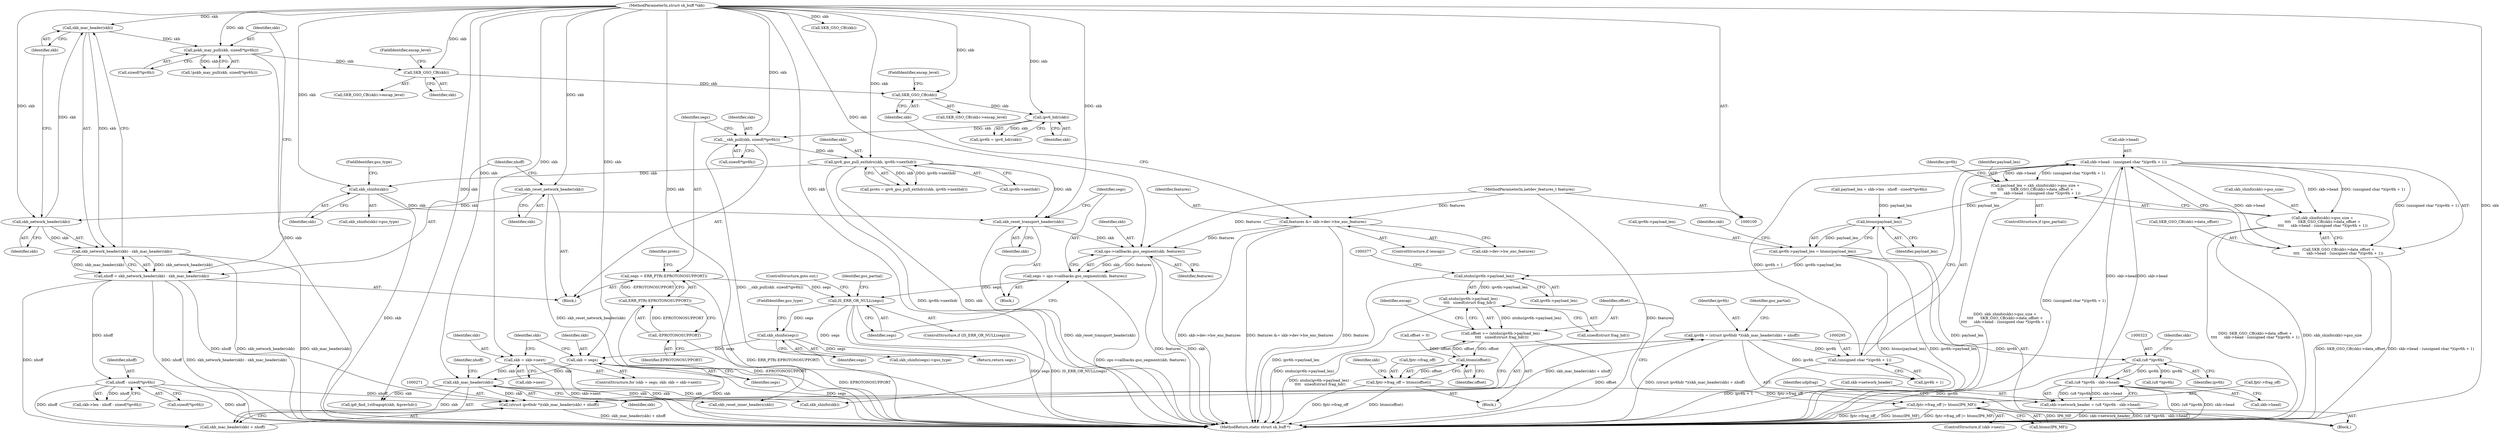 digraph "0_linux_2423496af35d94a87156b063ea5cedffc10a70a1@pointer" {
"1000290" [label="(Call,skb->head - (unsigned char *)(ipv6h + 1))"];
"1000321" [label="(Call,(u8 *)ipv6h - skb->head)"];
"1000322" [label="(Call,(u8 *)ipv6h)"];
"1000268" [label="(Call,ipv6h = (struct ipv6hdr *)(skb_mac_header(skb) + nhoff))"];
"1000270" [label="(Call,(struct ipv6hdr *)(skb_mac_header(skb) + nhoff))"];
"1000273" [label="(Call,skb_mac_header(skb))"];
"1000258" [label="(Call,skb = segs)"];
"1000253" [label="(Call,skb_shinfo(segs))"];
"1000244" [label="(Call,IS_ERR_OR_NULL(segs))"];
"1000177" [label="(Call,segs = ERR_PTR(-EPROTONOSUPPORT))"];
"1000179" [label="(Call,ERR_PTR(-EPROTONOSUPPORT))"];
"1000180" [label="(Call,-EPROTONOSUPPORT)"];
"1000238" [label="(Call,segs = ops->callbacks.gso_segment(skb, features))"];
"1000240" [label="(Call,ops->callbacks.gso_segment(skb, features))"];
"1000236" [label="(Call,skb_reset_transport_header(skb))"];
"1000184" [label="(Call,ipv6_gso_pull_exthdrs(skb, ipv6h->nexthdr))"];
"1000172" [label="(Call,__skb_pull(skb, sizeof(*ipv6h)))"];
"1000170" [label="(Call,ipv6_hdr(skb))"];
"1000162" [label="(Call,SKB_GSO_CB(skb))"];
"1000147" [label="(Call,SKB_GSO_CB(skb))"];
"1000137" [label="(Call,pskb_may_pull(skb, sizeof(*ipv6h)))"];
"1000132" [label="(Call,skb_mac_header(skb))"];
"1000130" [label="(Call,skb_network_header(skb))"];
"1000125" [label="(Call,skb_reset_network_header(skb))"];
"1000101" [label="(MethodParameterIn,struct sk_buff *skb)"];
"1000196" [label="(Call,skb_shinfo(skb))"];
"1000153" [label="(Call,features &= skb->dev->hw_enc_features)"];
"1000102" [label="(MethodParameterIn,netdev_features_t features)"];
"1000262" [label="(Call,skb = skb->next)"];
"1000306" [label="(Call,nhoff - sizeof(*ipv6h))"];
"1000127" [label="(Call,nhoff = skb_network_header(skb) - skb_mac_header(skb))"];
"1000129" [label="(Call,skb_network_header(skb) - skb_mac_header(skb))"];
"1000290" [label="(Call,skb->head - (unsigned char *)(ipv6h + 1))"];
"1000294" [label="(Call,(unsigned char *)(ipv6h + 1))"];
"1000278" [label="(Call,payload_len = skb_shinfo(skb)->gso_size +\n\t\t\t\t      SKB_GSO_CB(skb)->data_offset +\n\t\t\t\t      skb->head - (unsigned char *)(ipv6h + 1))"];
"1000315" [label="(Call,htons(payload_len))"];
"1000311" [label="(Call,ipv6h->payload_len = htons(payload_len))"];
"1000372" [label="(Call,ntohs(ipv6h->payload_len))"];
"1000371" [label="(Call,ntohs(ipv6h->payload_len) -\n\t\t\t\t   sizeof(struct frag_hdr))"];
"1000369" [label="(Call,offset += (ntohs(ipv6h->payload_len) -\n\t\t\t\t   sizeof(struct frag_hdr)))"];
"1000357" [label="(Call,htons(offset))"];
"1000353" [label="(Call,fptr->frag_off = htons(offset))"];
"1000363" [label="(Call,fptr->frag_off |= htons(IP6_MF))"];
"1000280" [label="(Call,skb_shinfo(skb)->gso_size +\n\t\t\t\t      SKB_GSO_CB(skb)->data_offset +\n\t\t\t\t      skb->head - (unsigned char *)(ipv6h + 1))"];
"1000285" [label="(Call,SKB_GSO_CB(skb)->data_offset +\n\t\t\t\t      skb->head - (unsigned char *)(ipv6h + 1))"];
"1000317" [label="(Call,skb->network_header = (u8 *)ipv6h - skb->head)"];
"1000171" [label="(Identifier,skb)"];
"1000307" [label="(Identifier,nhoff)"];
"1000162" [label="(Call,SKB_GSO_CB(skb))"];
"1000324" [label="(Identifier,ipv6h)"];
"1000129" [label="(Call,skb_network_header(skb) - skb_mac_header(skb))"];
"1000277" [label="(Identifier,gso_partial)"];
"1000287" [label="(Call,SKB_GSO_CB(skb))"];
"1000184" [label="(Call,ipv6_gso_pull_exthdrs(skb, ipv6h->nexthdr))"];
"1000330" [label="(Block,)"];
"1000353" [label="(Call,fptr->frag_off = htons(offset))"];
"1000254" [label="(Identifier,segs)"];
"1000302" [label="(Call,skb->len - nhoff - sizeof(*ipv6h))"];
"1000269" [label="(Identifier,ipv6h)"];
"1000243" [label="(ControlStructure,if (IS_ERR_OR_NULL(segs)))"];
"1000300" [label="(Call,payload_len = skb->len - nhoff - sizeof(*ipv6h))"];
"1000296" [label="(Call,ipv6h + 1)"];
"1000139" [label="(Call,sizeof(*ipv6h))"];
"1000242" [label="(Identifier,features)"];
"1000272" [label="(Call,skb_mac_header(skb) + nhoff)"];
"1000262" [label="(Call,skb = skb->next)"];
"1000255" [label="(FieldIdentifier,gso_type)"];
"1000186" [label="(Call,ipv6h->nexthdr)"];
"1000260" [label="(Identifier,segs)"];
"1000267" [label="(Block,)"];
"1000183" [label="(Identifier,proto)"];
"1000138" [label="(Identifier,skb)"];
"1000354" [label="(Call,fptr->frag_off)"];
"1000326" [label="(Identifier,skb)"];
"1000321" [label="(Call,(u8 *)ipv6h - skb->head)"];
"1000154" [label="(Identifier,features)"];
"1000172" [label="(Call,__skb_pull(skb, sizeof(*ipv6h)))"];
"1000103" [label="(Block,)"];
"1000244" [label="(Call,IS_ERR_OR_NULL(segs))"];
"1000281" [label="(Call,skb_shinfo(skb)->gso_size)"];
"1000181" [label="(Identifier,EPROTONOSUPPORT)"];
"1000168" [label="(Call,ipv6h = ipv6_hdr(skb))"];
"1000274" [label="(Identifier,skb)"];
"1000174" [label="(Call,sizeof(*ipv6h))"];
"1000248" [label="(Identifier,gso_partial)"];
"1000361" [label="(Identifier,skb)"];
"1000137" [label="(Call,pskb_may_pull(skb, sizeof(*ipv6h)))"];
"1000372" [label="(Call,ntohs(ipv6h->payload_len))"];
"1000261" [label="(Identifier,skb)"];
"1000318" [label="(Call,skb->network_header)"];
"1000258" [label="(Call,skb = segs)"];
"1000147" [label="(Call,SKB_GSO_CB(skb))"];
"1000146" [label="(Call,SKB_GSO_CB(skb)->encap_level)"];
"1000273" [label="(Call,skb_mac_header(skb))"];
"1000268" [label="(Call,ipv6h = (struct ipv6hdr *)(skb_mac_header(skb) + nhoff))"];
"1000198" [label="(FieldIdentifier,gso_type)"];
"1000349" [label="(Call,(u8 *)ipv6h)"];
"1000306" [label="(Call,nhoff - sizeof(*ipv6h))"];
"1000127" [label="(Call,nhoff = skb_network_header(skb) - skb_mac_header(skb))"];
"1000241" [label="(Identifier,skb)"];
"1000380" [label="(Call,skb_reset_inner_headers(skb))"];
"1000178" [label="(Identifier,segs)"];
"1000311" [label="(Call,ipv6h->payload_len = htons(payload_len))"];
"1000270" [label="(Call,(struct ipv6hdr *)(skb_mac_header(skb) + nhoff))"];
"1000275" [label="(Identifier,nhoff)"];
"1000170" [label="(Call,ipv6_hdr(skb))"];
"1000161" [label="(Call,SKB_GSO_CB(skb)->encap_level)"];
"1000367" [label="(Call,htons(IP6_MF))"];
"1000371" [label="(Call,ntohs(ipv6h->payload_len) -\n\t\t\t\t   sizeof(struct frag_hdr))"];
"1000286" [label="(Call,SKB_GSO_CB(skb)->data_offset)"];
"1000359" [label="(ControlStructure,if (skb->next))"];
"1000173" [label="(Identifier,skb)"];
"1000128" [label="(Identifier,nhoff)"];
"1000376" [label="(Call,sizeof(struct frag_hdr))"];
"1000259" [label="(Identifier,skb)"];
"1000357" [label="(Call,htons(offset))"];
"1000385" [label="(MethodReturn,static struct sk_buff *)"];
"1000322" [label="(Call,(u8 *)ipv6h)"];
"1000315" [label="(Call,htons(payload_len))"];
"1000240" [label="(Call,ops->callbacks.gso_segment(skb, features))"];
"1000236" [label="(Call,skb_reset_transport_header(skb))"];
"1000280" [label="(Call,skb_shinfo(skb)->gso_size +\n\t\t\t\t      SKB_GSO_CB(skb)->data_offset +\n\t\t\t\t      skb->head - (unsigned char *)(ipv6h + 1))"];
"1000235" [label="(Block,)"];
"1000290" [label="(Call,skb->head - (unsigned char *)(ipv6h + 1))"];
"1000196" [label="(Call,skb_shinfo(skb))"];
"1000316" [label="(Identifier,payload_len)"];
"1000252" [label="(Call,skb_shinfo(segs)->gso_type)"];
"1000151" [label="(ControlStructure,if (encap))"];
"1000126" [label="(Identifier,skb)"];
"1000153" [label="(Call,features &= skb->dev->hw_enc_features)"];
"1000294" [label="(Call,(unsigned char *)(ipv6h + 1))"];
"1000164" [label="(FieldIdentifier,encap_level)"];
"1000370" [label="(Identifier,offset)"];
"1000383" [label="(Return,return segs;)"];
"1000364" [label="(Call,fptr->frag_off)"];
"1000373" [label="(Call,ipv6h->payload_len)"];
"1000177" [label="(Call,segs = ERR_PTR(-EPROTONOSUPPORT))"];
"1000195" [label="(Call,skb_shinfo(skb)->gso_type)"];
"1000182" [label="(Call,proto = ipv6_gso_pull_exthdrs(skb, ipv6h->nexthdr))"];
"1000257" [label="(ControlStructure,for (skb = segs; skb; skb = skb->next))"];
"1000245" [label="(Identifier,segs)"];
"1000131" [label="(Identifier,skb)"];
"1000132" [label="(Call,skb_mac_header(skb))"];
"1000363" [label="(Call,fptr->frag_off |= htons(IP6_MF))"];
"1000278" [label="(Call,payload_len = skb_shinfo(skb)->gso_size +\n\t\t\t\t      SKB_GSO_CB(skb)->data_offset +\n\t\t\t\t      skb->head - (unsigned char *)(ipv6h + 1))"];
"1000148" [label="(Identifier,skb)"];
"1000179" [label="(Call,ERR_PTR(-EPROTONOSUPPORT))"];
"1000279" [label="(Identifier,payload_len)"];
"1000237" [label="(Identifier,skb)"];
"1000246" [label="(ControlStructure,goto out;)"];
"1000369" [label="(Call,offset += (ntohs(ipv6h->payload_len) -\n\t\t\t\t   sizeof(struct frag_hdr)))"];
"1000285" [label="(Call,SKB_GSO_CB(skb)->data_offset +\n\t\t\t\t      skb->head - (unsigned char *)(ipv6h + 1))"];
"1000325" [label="(Call,skb->head)"];
"1000185" [label="(Identifier,skb)"];
"1000130" [label="(Call,skb_network_header(skb))"];
"1000312" [label="(Call,ipv6h->payload_len)"];
"1000238" [label="(Call,segs = ops->callbacks.gso_segment(skb, features))"];
"1000308" [label="(Call,sizeof(*ipv6h))"];
"1000149" [label="(FieldIdentifier,encap_level)"];
"1000102" [label="(MethodParameterIn,netdev_features_t features)"];
"1000253" [label="(Call,skb_shinfo(segs))"];
"1000291" [label="(Call,skb->head)"];
"1000317" [label="(Call,skb->network_header = (u8 *)ipv6h - skb->head)"];
"1000329" [label="(Identifier,udpfrag)"];
"1000197" [label="(Identifier,skb)"];
"1000101" [label="(MethodParameterIn,struct sk_buff *skb)"];
"1000180" [label="(Call,-EPROTONOSUPPORT)"];
"1000276" [label="(ControlStructure,if (gso_partial))"];
"1000118" [label="(Call,offset = 0)"];
"1000282" [label="(Call,skb_shinfo(skb))"];
"1000125" [label="(Call,skb_reset_network_header(skb))"];
"1000358" [label="(Identifier,offset)"];
"1000163" [label="(Identifier,skb)"];
"1000264" [label="(Call,skb->next)"];
"1000313" [label="(Identifier,ipv6h)"];
"1000136" [label="(Call,!pskb_may_pull(skb, sizeof(*ipv6h)))"];
"1000379" [label="(Identifier,encap)"];
"1000155" [label="(Call,skb->dev->hw_enc_features)"];
"1000133" [label="(Identifier,skb)"];
"1000263" [label="(Identifier,skb)"];
"1000319" [label="(Identifier,skb)"];
"1000333" [label="(Call,ip6_find_1stfragopt(skb, &prevhdr))"];
"1000239" [label="(Identifier,segs)"];
"1000290" -> "1000285"  [label="AST: "];
"1000290" -> "1000294"  [label="CFG: "];
"1000291" -> "1000290"  [label="AST: "];
"1000294" -> "1000290"  [label="AST: "];
"1000285" -> "1000290"  [label="CFG: "];
"1000290" -> "1000385"  [label="DDG: (unsigned char *)(ipv6h + 1)"];
"1000290" -> "1000278"  [label="DDG: skb->head"];
"1000290" -> "1000278"  [label="DDG: (unsigned char *)(ipv6h + 1)"];
"1000290" -> "1000280"  [label="DDG: skb->head"];
"1000290" -> "1000280"  [label="DDG: (unsigned char *)(ipv6h + 1)"];
"1000290" -> "1000285"  [label="DDG: skb->head"];
"1000290" -> "1000285"  [label="DDG: (unsigned char *)(ipv6h + 1)"];
"1000321" -> "1000290"  [label="DDG: skb->head"];
"1000294" -> "1000290"  [label="DDG: ipv6h + 1"];
"1000290" -> "1000321"  [label="DDG: skb->head"];
"1000321" -> "1000317"  [label="AST: "];
"1000321" -> "1000325"  [label="CFG: "];
"1000322" -> "1000321"  [label="AST: "];
"1000325" -> "1000321"  [label="AST: "];
"1000317" -> "1000321"  [label="CFG: "];
"1000321" -> "1000385"  [label="DDG: (u8 *)ipv6h"];
"1000321" -> "1000385"  [label="DDG: skb->head"];
"1000321" -> "1000317"  [label="DDG: (u8 *)ipv6h"];
"1000321" -> "1000317"  [label="DDG: skb->head"];
"1000322" -> "1000321"  [label="DDG: ipv6h"];
"1000322" -> "1000324"  [label="CFG: "];
"1000323" -> "1000322"  [label="AST: "];
"1000324" -> "1000322"  [label="AST: "];
"1000326" -> "1000322"  [label="CFG: "];
"1000322" -> "1000385"  [label="DDG: ipv6h"];
"1000268" -> "1000322"  [label="DDG: ipv6h"];
"1000322" -> "1000349"  [label="DDG: ipv6h"];
"1000268" -> "1000267"  [label="AST: "];
"1000268" -> "1000270"  [label="CFG: "];
"1000269" -> "1000268"  [label="AST: "];
"1000270" -> "1000268"  [label="AST: "];
"1000277" -> "1000268"  [label="CFG: "];
"1000268" -> "1000385"  [label="DDG: (struct ipv6hdr *)(skb_mac_header(skb) + nhoff)"];
"1000270" -> "1000268"  [label="DDG: skb_mac_header(skb) + nhoff"];
"1000268" -> "1000294"  [label="DDG: ipv6h"];
"1000268" -> "1000296"  [label="DDG: ipv6h"];
"1000270" -> "1000272"  [label="CFG: "];
"1000271" -> "1000270"  [label="AST: "];
"1000272" -> "1000270"  [label="AST: "];
"1000270" -> "1000385"  [label="DDG: skb_mac_header(skb) + nhoff"];
"1000273" -> "1000270"  [label="DDG: skb"];
"1000306" -> "1000270"  [label="DDG: nhoff"];
"1000127" -> "1000270"  [label="DDG: nhoff"];
"1000273" -> "1000272"  [label="AST: "];
"1000273" -> "1000274"  [label="CFG: "];
"1000274" -> "1000273"  [label="AST: "];
"1000275" -> "1000273"  [label="CFG: "];
"1000273" -> "1000272"  [label="DDG: skb"];
"1000258" -> "1000273"  [label="DDG: skb"];
"1000262" -> "1000273"  [label="DDG: skb"];
"1000101" -> "1000273"  [label="DDG: skb"];
"1000273" -> "1000282"  [label="DDG: skb"];
"1000273" -> "1000333"  [label="DDG: skb"];
"1000273" -> "1000380"  [label="DDG: skb"];
"1000258" -> "1000257"  [label="AST: "];
"1000258" -> "1000260"  [label="CFG: "];
"1000259" -> "1000258"  [label="AST: "];
"1000260" -> "1000258"  [label="AST: "];
"1000261" -> "1000258"  [label="CFG: "];
"1000258" -> "1000385"  [label="DDG: skb"];
"1000258" -> "1000385"  [label="DDG: segs"];
"1000253" -> "1000258"  [label="DDG: segs"];
"1000101" -> "1000258"  [label="DDG: skb"];
"1000253" -> "1000252"  [label="AST: "];
"1000253" -> "1000254"  [label="CFG: "];
"1000254" -> "1000253"  [label="AST: "];
"1000255" -> "1000253"  [label="CFG: "];
"1000244" -> "1000253"  [label="DDG: segs"];
"1000253" -> "1000383"  [label="DDG: segs"];
"1000244" -> "1000243"  [label="AST: "];
"1000244" -> "1000245"  [label="CFG: "];
"1000245" -> "1000244"  [label="AST: "];
"1000246" -> "1000244"  [label="CFG: "];
"1000248" -> "1000244"  [label="CFG: "];
"1000244" -> "1000385"  [label="DDG: IS_ERR_OR_NULL(segs)"];
"1000244" -> "1000385"  [label="DDG: segs"];
"1000177" -> "1000244"  [label="DDG: segs"];
"1000238" -> "1000244"  [label="DDG: segs"];
"1000244" -> "1000383"  [label="DDG: segs"];
"1000177" -> "1000103"  [label="AST: "];
"1000177" -> "1000179"  [label="CFG: "];
"1000178" -> "1000177"  [label="AST: "];
"1000179" -> "1000177"  [label="AST: "];
"1000183" -> "1000177"  [label="CFG: "];
"1000177" -> "1000385"  [label="DDG: ERR_PTR(-EPROTONOSUPPORT)"];
"1000179" -> "1000177"  [label="DDG: -EPROTONOSUPPORT"];
"1000179" -> "1000180"  [label="CFG: "];
"1000180" -> "1000179"  [label="AST: "];
"1000179" -> "1000385"  [label="DDG: -EPROTONOSUPPORT"];
"1000180" -> "1000179"  [label="DDG: EPROTONOSUPPORT"];
"1000180" -> "1000181"  [label="CFG: "];
"1000181" -> "1000180"  [label="AST: "];
"1000180" -> "1000385"  [label="DDG: EPROTONOSUPPORT"];
"1000238" -> "1000235"  [label="AST: "];
"1000238" -> "1000240"  [label="CFG: "];
"1000239" -> "1000238"  [label="AST: "];
"1000240" -> "1000238"  [label="AST: "];
"1000245" -> "1000238"  [label="CFG: "];
"1000238" -> "1000385"  [label="DDG: ops->callbacks.gso_segment(skb, features)"];
"1000240" -> "1000238"  [label="DDG: skb"];
"1000240" -> "1000238"  [label="DDG: features"];
"1000240" -> "1000242"  [label="CFG: "];
"1000241" -> "1000240"  [label="AST: "];
"1000242" -> "1000240"  [label="AST: "];
"1000240" -> "1000385"  [label="DDG: features"];
"1000240" -> "1000385"  [label="DDG: skb"];
"1000236" -> "1000240"  [label="DDG: skb"];
"1000101" -> "1000240"  [label="DDG: skb"];
"1000153" -> "1000240"  [label="DDG: features"];
"1000102" -> "1000240"  [label="DDG: features"];
"1000236" -> "1000235"  [label="AST: "];
"1000236" -> "1000237"  [label="CFG: "];
"1000237" -> "1000236"  [label="AST: "];
"1000239" -> "1000236"  [label="CFG: "];
"1000236" -> "1000385"  [label="DDG: skb_reset_transport_header(skb)"];
"1000184" -> "1000236"  [label="DDG: skb"];
"1000196" -> "1000236"  [label="DDG: skb"];
"1000101" -> "1000236"  [label="DDG: skb"];
"1000184" -> "1000182"  [label="AST: "];
"1000184" -> "1000186"  [label="CFG: "];
"1000185" -> "1000184"  [label="AST: "];
"1000186" -> "1000184"  [label="AST: "];
"1000182" -> "1000184"  [label="CFG: "];
"1000184" -> "1000385"  [label="DDG: ipv6h->nexthdr"];
"1000184" -> "1000385"  [label="DDG: skb"];
"1000184" -> "1000182"  [label="DDG: skb"];
"1000184" -> "1000182"  [label="DDG: ipv6h->nexthdr"];
"1000172" -> "1000184"  [label="DDG: skb"];
"1000101" -> "1000184"  [label="DDG: skb"];
"1000184" -> "1000196"  [label="DDG: skb"];
"1000172" -> "1000103"  [label="AST: "];
"1000172" -> "1000174"  [label="CFG: "];
"1000173" -> "1000172"  [label="AST: "];
"1000174" -> "1000172"  [label="AST: "];
"1000178" -> "1000172"  [label="CFG: "];
"1000172" -> "1000385"  [label="DDG: __skb_pull(skb, sizeof(*ipv6h))"];
"1000170" -> "1000172"  [label="DDG: skb"];
"1000101" -> "1000172"  [label="DDG: skb"];
"1000170" -> "1000168"  [label="AST: "];
"1000170" -> "1000171"  [label="CFG: "];
"1000171" -> "1000170"  [label="AST: "];
"1000168" -> "1000170"  [label="CFG: "];
"1000170" -> "1000168"  [label="DDG: skb"];
"1000162" -> "1000170"  [label="DDG: skb"];
"1000101" -> "1000170"  [label="DDG: skb"];
"1000162" -> "1000161"  [label="AST: "];
"1000162" -> "1000163"  [label="CFG: "];
"1000163" -> "1000162"  [label="AST: "];
"1000164" -> "1000162"  [label="CFG: "];
"1000147" -> "1000162"  [label="DDG: skb"];
"1000101" -> "1000162"  [label="DDG: skb"];
"1000147" -> "1000146"  [label="AST: "];
"1000147" -> "1000148"  [label="CFG: "];
"1000148" -> "1000147"  [label="AST: "];
"1000149" -> "1000147"  [label="CFG: "];
"1000137" -> "1000147"  [label="DDG: skb"];
"1000101" -> "1000147"  [label="DDG: skb"];
"1000137" -> "1000136"  [label="AST: "];
"1000137" -> "1000139"  [label="CFG: "];
"1000138" -> "1000137"  [label="AST: "];
"1000139" -> "1000137"  [label="AST: "];
"1000136" -> "1000137"  [label="CFG: "];
"1000137" -> "1000385"  [label="DDG: skb"];
"1000137" -> "1000136"  [label="DDG: skb"];
"1000132" -> "1000137"  [label="DDG: skb"];
"1000101" -> "1000137"  [label="DDG: skb"];
"1000132" -> "1000129"  [label="AST: "];
"1000132" -> "1000133"  [label="CFG: "];
"1000133" -> "1000132"  [label="AST: "];
"1000129" -> "1000132"  [label="CFG: "];
"1000132" -> "1000129"  [label="DDG: skb"];
"1000130" -> "1000132"  [label="DDG: skb"];
"1000101" -> "1000132"  [label="DDG: skb"];
"1000130" -> "1000129"  [label="AST: "];
"1000130" -> "1000131"  [label="CFG: "];
"1000131" -> "1000130"  [label="AST: "];
"1000133" -> "1000130"  [label="CFG: "];
"1000130" -> "1000129"  [label="DDG: skb"];
"1000125" -> "1000130"  [label="DDG: skb"];
"1000101" -> "1000130"  [label="DDG: skb"];
"1000125" -> "1000103"  [label="AST: "];
"1000125" -> "1000126"  [label="CFG: "];
"1000126" -> "1000125"  [label="AST: "];
"1000128" -> "1000125"  [label="CFG: "];
"1000125" -> "1000385"  [label="DDG: skb_reset_network_header(skb)"];
"1000101" -> "1000125"  [label="DDG: skb"];
"1000101" -> "1000100"  [label="AST: "];
"1000101" -> "1000385"  [label="DDG: skb"];
"1000101" -> "1000196"  [label="DDG: skb"];
"1000101" -> "1000262"  [label="DDG: skb"];
"1000101" -> "1000282"  [label="DDG: skb"];
"1000101" -> "1000287"  [label="DDG: skb"];
"1000101" -> "1000333"  [label="DDG: skb"];
"1000101" -> "1000380"  [label="DDG: skb"];
"1000196" -> "1000195"  [label="AST: "];
"1000196" -> "1000197"  [label="CFG: "];
"1000197" -> "1000196"  [label="AST: "];
"1000198" -> "1000196"  [label="CFG: "];
"1000196" -> "1000385"  [label="DDG: skb"];
"1000153" -> "1000151"  [label="AST: "];
"1000153" -> "1000155"  [label="CFG: "];
"1000154" -> "1000153"  [label="AST: "];
"1000155" -> "1000153"  [label="AST: "];
"1000163" -> "1000153"  [label="CFG: "];
"1000153" -> "1000385"  [label="DDG: skb->dev->hw_enc_features"];
"1000153" -> "1000385"  [label="DDG: features &= skb->dev->hw_enc_features"];
"1000153" -> "1000385"  [label="DDG: features"];
"1000102" -> "1000153"  [label="DDG: features"];
"1000102" -> "1000100"  [label="AST: "];
"1000102" -> "1000385"  [label="DDG: features"];
"1000262" -> "1000257"  [label="AST: "];
"1000262" -> "1000264"  [label="CFG: "];
"1000263" -> "1000262"  [label="AST: "];
"1000264" -> "1000262"  [label="AST: "];
"1000261" -> "1000262"  [label="CFG: "];
"1000262" -> "1000385"  [label="DDG: skb"];
"1000262" -> "1000385"  [label="DDG: skb->next"];
"1000306" -> "1000302"  [label="AST: "];
"1000306" -> "1000308"  [label="CFG: "];
"1000307" -> "1000306"  [label="AST: "];
"1000308" -> "1000306"  [label="AST: "];
"1000302" -> "1000306"  [label="CFG: "];
"1000306" -> "1000385"  [label="DDG: nhoff"];
"1000306" -> "1000272"  [label="DDG: nhoff"];
"1000306" -> "1000302"  [label="DDG: nhoff"];
"1000127" -> "1000306"  [label="DDG: nhoff"];
"1000127" -> "1000103"  [label="AST: "];
"1000127" -> "1000129"  [label="CFG: "];
"1000128" -> "1000127"  [label="AST: "];
"1000129" -> "1000127"  [label="AST: "];
"1000138" -> "1000127"  [label="CFG: "];
"1000127" -> "1000385"  [label="DDG: skb_network_header(skb) - skb_mac_header(skb)"];
"1000127" -> "1000385"  [label="DDG: nhoff"];
"1000129" -> "1000127"  [label="DDG: skb_network_header(skb)"];
"1000129" -> "1000127"  [label="DDG: skb_mac_header(skb)"];
"1000127" -> "1000272"  [label="DDG: nhoff"];
"1000129" -> "1000385"  [label="DDG: skb_network_header(skb)"];
"1000129" -> "1000385"  [label="DDG: skb_mac_header(skb)"];
"1000294" -> "1000296"  [label="CFG: "];
"1000295" -> "1000294"  [label="AST: "];
"1000296" -> "1000294"  [label="AST: "];
"1000294" -> "1000385"  [label="DDG: ipv6h + 1"];
"1000278" -> "1000276"  [label="AST: "];
"1000278" -> "1000280"  [label="CFG: "];
"1000279" -> "1000278"  [label="AST: "];
"1000280" -> "1000278"  [label="AST: "];
"1000313" -> "1000278"  [label="CFG: "];
"1000278" -> "1000385"  [label="DDG: skb_shinfo(skb)->gso_size +\n\t\t\t\t      SKB_GSO_CB(skb)->data_offset +\n\t\t\t\t      skb->head - (unsigned char *)(ipv6h + 1)"];
"1000278" -> "1000315"  [label="DDG: payload_len"];
"1000315" -> "1000311"  [label="AST: "];
"1000315" -> "1000316"  [label="CFG: "];
"1000316" -> "1000315"  [label="AST: "];
"1000311" -> "1000315"  [label="CFG: "];
"1000315" -> "1000385"  [label="DDG: payload_len"];
"1000315" -> "1000311"  [label="DDG: payload_len"];
"1000300" -> "1000315"  [label="DDG: payload_len"];
"1000311" -> "1000267"  [label="AST: "];
"1000312" -> "1000311"  [label="AST: "];
"1000319" -> "1000311"  [label="CFG: "];
"1000311" -> "1000385"  [label="DDG: ipv6h->payload_len"];
"1000311" -> "1000385"  [label="DDG: htons(payload_len)"];
"1000311" -> "1000372"  [label="DDG: ipv6h->payload_len"];
"1000372" -> "1000371"  [label="AST: "];
"1000372" -> "1000373"  [label="CFG: "];
"1000373" -> "1000372"  [label="AST: "];
"1000377" -> "1000372"  [label="CFG: "];
"1000372" -> "1000385"  [label="DDG: ipv6h->payload_len"];
"1000372" -> "1000371"  [label="DDG: ipv6h->payload_len"];
"1000371" -> "1000369"  [label="AST: "];
"1000371" -> "1000376"  [label="CFG: "];
"1000376" -> "1000371"  [label="AST: "];
"1000369" -> "1000371"  [label="CFG: "];
"1000371" -> "1000385"  [label="DDG: ntohs(ipv6h->payload_len)"];
"1000371" -> "1000369"  [label="DDG: ntohs(ipv6h->payload_len)"];
"1000369" -> "1000330"  [label="AST: "];
"1000370" -> "1000369"  [label="AST: "];
"1000379" -> "1000369"  [label="CFG: "];
"1000369" -> "1000385"  [label="DDG: offset"];
"1000369" -> "1000385"  [label="DDG: ntohs(ipv6h->payload_len) -\n\t\t\t\t   sizeof(struct frag_hdr)"];
"1000369" -> "1000357"  [label="DDG: offset"];
"1000357" -> "1000369"  [label="DDG: offset"];
"1000357" -> "1000353"  [label="AST: "];
"1000357" -> "1000358"  [label="CFG: "];
"1000358" -> "1000357"  [label="AST: "];
"1000353" -> "1000357"  [label="CFG: "];
"1000357" -> "1000353"  [label="DDG: offset"];
"1000118" -> "1000357"  [label="DDG: offset"];
"1000353" -> "1000330"  [label="AST: "];
"1000354" -> "1000353"  [label="AST: "];
"1000361" -> "1000353"  [label="CFG: "];
"1000353" -> "1000385"  [label="DDG: htons(offset)"];
"1000353" -> "1000385"  [label="DDG: fptr->frag_off"];
"1000353" -> "1000363"  [label="DDG: fptr->frag_off"];
"1000363" -> "1000359"  [label="AST: "];
"1000363" -> "1000367"  [label="CFG: "];
"1000364" -> "1000363"  [label="AST: "];
"1000367" -> "1000363"  [label="AST: "];
"1000370" -> "1000363"  [label="CFG: "];
"1000363" -> "1000385"  [label="DDG: fptr->frag_off"];
"1000363" -> "1000385"  [label="DDG: htons(IP6_MF)"];
"1000363" -> "1000385"  [label="DDG: fptr->frag_off |= htons(IP6_MF)"];
"1000367" -> "1000363"  [label="DDG: IP6_MF"];
"1000280" -> "1000285"  [label="CFG: "];
"1000281" -> "1000280"  [label="AST: "];
"1000285" -> "1000280"  [label="AST: "];
"1000280" -> "1000385"  [label="DDG: SKB_GSO_CB(skb)->data_offset +\n\t\t\t\t      skb->head - (unsigned char *)(ipv6h + 1)"];
"1000280" -> "1000385"  [label="DDG: skb_shinfo(skb)->gso_size"];
"1000286" -> "1000285"  [label="AST: "];
"1000285" -> "1000385"  [label="DDG: SKB_GSO_CB(skb)->data_offset"];
"1000285" -> "1000385"  [label="DDG: skb->head - (unsigned char *)(ipv6h + 1)"];
"1000317" -> "1000267"  [label="AST: "];
"1000318" -> "1000317"  [label="AST: "];
"1000329" -> "1000317"  [label="CFG: "];
"1000317" -> "1000385"  [label="DDG: skb->network_header"];
"1000317" -> "1000385"  [label="DDG: (u8 *)ipv6h - skb->head"];
}
